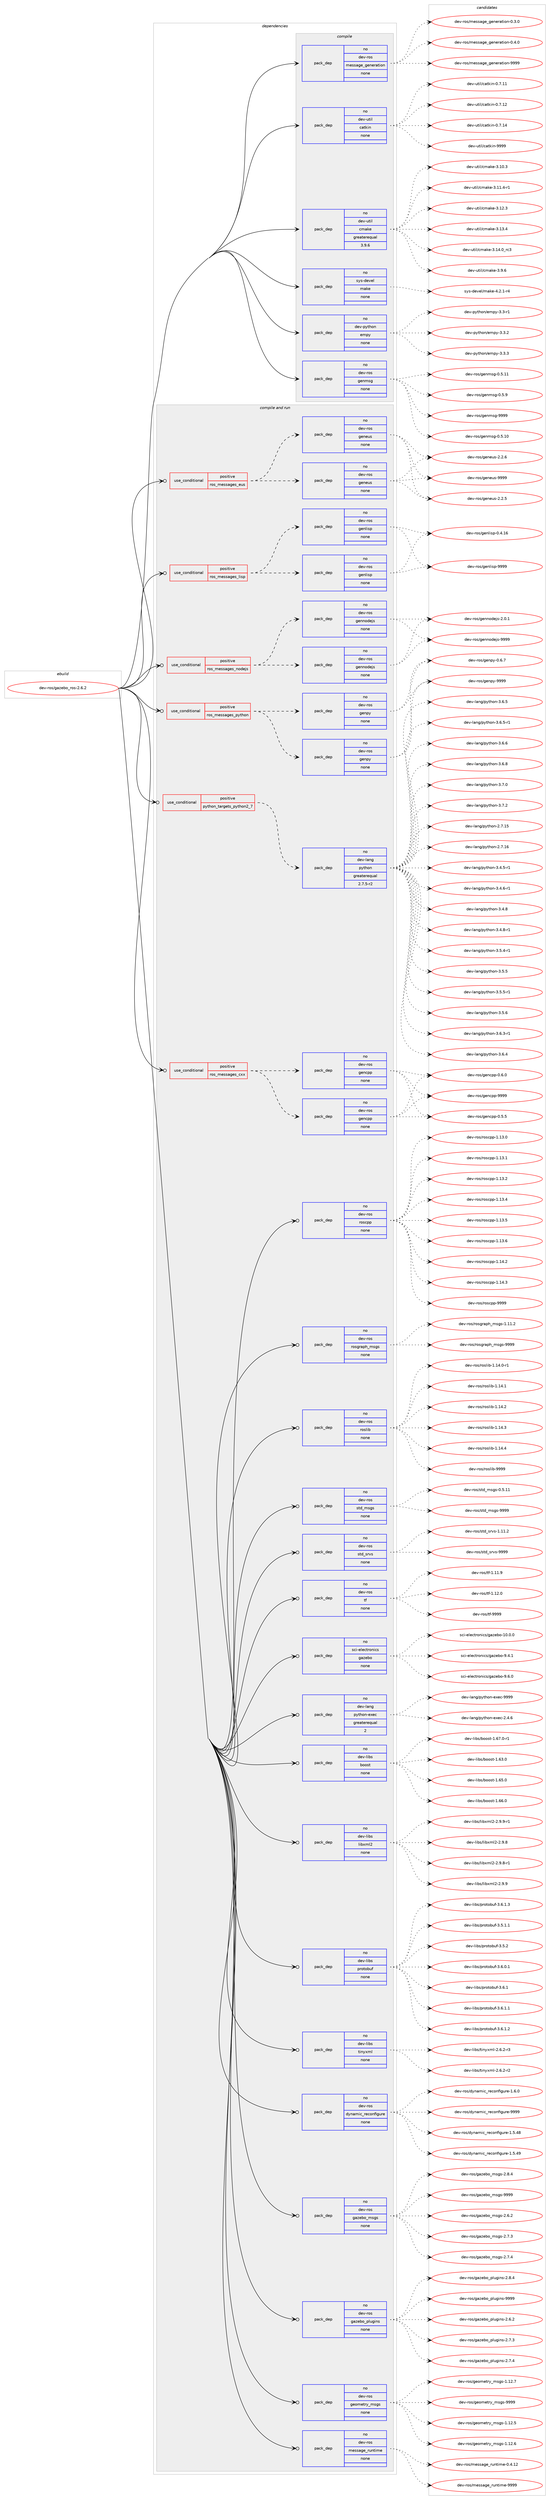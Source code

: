 digraph prolog {

# *************
# Graph options
# *************

newrank=true;
concentrate=true;
compound=true;
graph [rankdir=LR,fontname=Helvetica,fontsize=10,ranksep=1.5];#, ranksep=2.5, nodesep=0.2];
edge  [arrowhead=vee];
node  [fontname=Helvetica,fontsize=10];

# **********
# The ebuild
# **********

subgraph cluster_leftcol {
color=gray;
rank=same;
label=<<i>ebuild</i>>;
id [label="dev-ros/gazebo_ros-2.6.2", color=red, width=4, href="../dev-ros/gazebo_ros-2.6.2.svg"];
}

# ****************
# The dependencies
# ****************

subgraph cluster_midcol {
color=gray;
label=<<i>dependencies</i>>;
subgraph cluster_compile {
fillcolor="#eeeeee";
style=filled;
label=<<i>compile</i>>;
subgraph pack1043954 {
dependency1455816 [label=<<TABLE BORDER="0" CELLBORDER="1" CELLSPACING="0" CELLPADDING="4" WIDTH="220"><TR><TD ROWSPAN="6" CELLPADDING="30">pack_dep</TD></TR><TR><TD WIDTH="110">no</TD></TR><TR><TD>dev-python</TD></TR><TR><TD>empy</TD></TR><TR><TD>none</TD></TR><TR><TD></TD></TR></TABLE>>, shape=none, color=blue];
}
id:e -> dependency1455816:w [weight=20,style="solid",arrowhead="vee"];
subgraph pack1043955 {
dependency1455817 [label=<<TABLE BORDER="0" CELLBORDER="1" CELLSPACING="0" CELLPADDING="4" WIDTH="220"><TR><TD ROWSPAN="6" CELLPADDING="30">pack_dep</TD></TR><TR><TD WIDTH="110">no</TD></TR><TR><TD>dev-ros</TD></TR><TR><TD>genmsg</TD></TR><TR><TD>none</TD></TR><TR><TD></TD></TR></TABLE>>, shape=none, color=blue];
}
id:e -> dependency1455817:w [weight=20,style="solid",arrowhead="vee"];
subgraph pack1043956 {
dependency1455818 [label=<<TABLE BORDER="0" CELLBORDER="1" CELLSPACING="0" CELLPADDING="4" WIDTH="220"><TR><TD ROWSPAN="6" CELLPADDING="30">pack_dep</TD></TR><TR><TD WIDTH="110">no</TD></TR><TR><TD>dev-ros</TD></TR><TR><TD>message_generation</TD></TR><TR><TD>none</TD></TR><TR><TD></TD></TR></TABLE>>, shape=none, color=blue];
}
id:e -> dependency1455818:w [weight=20,style="solid",arrowhead="vee"];
subgraph pack1043957 {
dependency1455819 [label=<<TABLE BORDER="0" CELLBORDER="1" CELLSPACING="0" CELLPADDING="4" WIDTH="220"><TR><TD ROWSPAN="6" CELLPADDING="30">pack_dep</TD></TR><TR><TD WIDTH="110">no</TD></TR><TR><TD>dev-util</TD></TR><TR><TD>catkin</TD></TR><TR><TD>none</TD></TR><TR><TD></TD></TR></TABLE>>, shape=none, color=blue];
}
id:e -> dependency1455819:w [weight=20,style="solid",arrowhead="vee"];
subgraph pack1043958 {
dependency1455820 [label=<<TABLE BORDER="0" CELLBORDER="1" CELLSPACING="0" CELLPADDING="4" WIDTH="220"><TR><TD ROWSPAN="6" CELLPADDING="30">pack_dep</TD></TR><TR><TD WIDTH="110">no</TD></TR><TR><TD>dev-util</TD></TR><TR><TD>cmake</TD></TR><TR><TD>greaterequal</TD></TR><TR><TD>3.9.6</TD></TR></TABLE>>, shape=none, color=blue];
}
id:e -> dependency1455820:w [weight=20,style="solid",arrowhead="vee"];
subgraph pack1043959 {
dependency1455821 [label=<<TABLE BORDER="0" CELLBORDER="1" CELLSPACING="0" CELLPADDING="4" WIDTH="220"><TR><TD ROWSPAN="6" CELLPADDING="30">pack_dep</TD></TR><TR><TD WIDTH="110">no</TD></TR><TR><TD>sys-devel</TD></TR><TR><TD>make</TD></TR><TR><TD>none</TD></TR><TR><TD></TD></TR></TABLE>>, shape=none, color=blue];
}
id:e -> dependency1455821:w [weight=20,style="solid",arrowhead="vee"];
}
subgraph cluster_compileandrun {
fillcolor="#eeeeee";
style=filled;
label=<<i>compile and run</i>>;
subgraph cond388472 {
dependency1455822 [label=<<TABLE BORDER="0" CELLBORDER="1" CELLSPACING="0" CELLPADDING="4"><TR><TD ROWSPAN="3" CELLPADDING="10">use_conditional</TD></TR><TR><TD>positive</TD></TR><TR><TD>python_targets_python2_7</TD></TR></TABLE>>, shape=none, color=red];
subgraph pack1043960 {
dependency1455823 [label=<<TABLE BORDER="0" CELLBORDER="1" CELLSPACING="0" CELLPADDING="4" WIDTH="220"><TR><TD ROWSPAN="6" CELLPADDING="30">pack_dep</TD></TR><TR><TD WIDTH="110">no</TD></TR><TR><TD>dev-lang</TD></TR><TR><TD>python</TD></TR><TR><TD>greaterequal</TD></TR><TR><TD>2.7.5-r2</TD></TR></TABLE>>, shape=none, color=blue];
}
dependency1455822:e -> dependency1455823:w [weight=20,style="dashed",arrowhead="vee"];
}
id:e -> dependency1455822:w [weight=20,style="solid",arrowhead="odotvee"];
subgraph cond388473 {
dependency1455824 [label=<<TABLE BORDER="0" CELLBORDER="1" CELLSPACING="0" CELLPADDING="4"><TR><TD ROWSPAN="3" CELLPADDING="10">use_conditional</TD></TR><TR><TD>positive</TD></TR><TR><TD>ros_messages_cxx</TD></TR></TABLE>>, shape=none, color=red];
subgraph pack1043961 {
dependency1455825 [label=<<TABLE BORDER="0" CELLBORDER="1" CELLSPACING="0" CELLPADDING="4" WIDTH="220"><TR><TD ROWSPAN="6" CELLPADDING="30">pack_dep</TD></TR><TR><TD WIDTH="110">no</TD></TR><TR><TD>dev-ros</TD></TR><TR><TD>gencpp</TD></TR><TR><TD>none</TD></TR><TR><TD></TD></TR></TABLE>>, shape=none, color=blue];
}
dependency1455824:e -> dependency1455825:w [weight=20,style="dashed",arrowhead="vee"];
subgraph pack1043962 {
dependency1455826 [label=<<TABLE BORDER="0" CELLBORDER="1" CELLSPACING="0" CELLPADDING="4" WIDTH="220"><TR><TD ROWSPAN="6" CELLPADDING="30">pack_dep</TD></TR><TR><TD WIDTH="110">no</TD></TR><TR><TD>dev-ros</TD></TR><TR><TD>gencpp</TD></TR><TR><TD>none</TD></TR><TR><TD></TD></TR></TABLE>>, shape=none, color=blue];
}
dependency1455824:e -> dependency1455826:w [weight=20,style="dashed",arrowhead="vee"];
}
id:e -> dependency1455824:w [weight=20,style="solid",arrowhead="odotvee"];
subgraph cond388474 {
dependency1455827 [label=<<TABLE BORDER="0" CELLBORDER="1" CELLSPACING="0" CELLPADDING="4"><TR><TD ROWSPAN="3" CELLPADDING="10">use_conditional</TD></TR><TR><TD>positive</TD></TR><TR><TD>ros_messages_eus</TD></TR></TABLE>>, shape=none, color=red];
subgraph pack1043963 {
dependency1455828 [label=<<TABLE BORDER="0" CELLBORDER="1" CELLSPACING="0" CELLPADDING="4" WIDTH="220"><TR><TD ROWSPAN="6" CELLPADDING="30">pack_dep</TD></TR><TR><TD WIDTH="110">no</TD></TR><TR><TD>dev-ros</TD></TR><TR><TD>geneus</TD></TR><TR><TD>none</TD></TR><TR><TD></TD></TR></TABLE>>, shape=none, color=blue];
}
dependency1455827:e -> dependency1455828:w [weight=20,style="dashed",arrowhead="vee"];
subgraph pack1043964 {
dependency1455829 [label=<<TABLE BORDER="0" CELLBORDER="1" CELLSPACING="0" CELLPADDING="4" WIDTH="220"><TR><TD ROWSPAN="6" CELLPADDING="30">pack_dep</TD></TR><TR><TD WIDTH="110">no</TD></TR><TR><TD>dev-ros</TD></TR><TR><TD>geneus</TD></TR><TR><TD>none</TD></TR><TR><TD></TD></TR></TABLE>>, shape=none, color=blue];
}
dependency1455827:e -> dependency1455829:w [weight=20,style="dashed",arrowhead="vee"];
}
id:e -> dependency1455827:w [weight=20,style="solid",arrowhead="odotvee"];
subgraph cond388475 {
dependency1455830 [label=<<TABLE BORDER="0" CELLBORDER="1" CELLSPACING="0" CELLPADDING="4"><TR><TD ROWSPAN="3" CELLPADDING="10">use_conditional</TD></TR><TR><TD>positive</TD></TR><TR><TD>ros_messages_lisp</TD></TR></TABLE>>, shape=none, color=red];
subgraph pack1043965 {
dependency1455831 [label=<<TABLE BORDER="0" CELLBORDER="1" CELLSPACING="0" CELLPADDING="4" WIDTH="220"><TR><TD ROWSPAN="6" CELLPADDING="30">pack_dep</TD></TR><TR><TD WIDTH="110">no</TD></TR><TR><TD>dev-ros</TD></TR><TR><TD>genlisp</TD></TR><TR><TD>none</TD></TR><TR><TD></TD></TR></TABLE>>, shape=none, color=blue];
}
dependency1455830:e -> dependency1455831:w [weight=20,style="dashed",arrowhead="vee"];
subgraph pack1043966 {
dependency1455832 [label=<<TABLE BORDER="0" CELLBORDER="1" CELLSPACING="0" CELLPADDING="4" WIDTH="220"><TR><TD ROWSPAN="6" CELLPADDING="30">pack_dep</TD></TR><TR><TD WIDTH="110">no</TD></TR><TR><TD>dev-ros</TD></TR><TR><TD>genlisp</TD></TR><TR><TD>none</TD></TR><TR><TD></TD></TR></TABLE>>, shape=none, color=blue];
}
dependency1455830:e -> dependency1455832:w [weight=20,style="dashed",arrowhead="vee"];
}
id:e -> dependency1455830:w [weight=20,style="solid",arrowhead="odotvee"];
subgraph cond388476 {
dependency1455833 [label=<<TABLE BORDER="0" CELLBORDER="1" CELLSPACING="0" CELLPADDING="4"><TR><TD ROWSPAN="3" CELLPADDING="10">use_conditional</TD></TR><TR><TD>positive</TD></TR><TR><TD>ros_messages_nodejs</TD></TR></TABLE>>, shape=none, color=red];
subgraph pack1043967 {
dependency1455834 [label=<<TABLE BORDER="0" CELLBORDER="1" CELLSPACING="0" CELLPADDING="4" WIDTH="220"><TR><TD ROWSPAN="6" CELLPADDING="30">pack_dep</TD></TR><TR><TD WIDTH="110">no</TD></TR><TR><TD>dev-ros</TD></TR><TR><TD>gennodejs</TD></TR><TR><TD>none</TD></TR><TR><TD></TD></TR></TABLE>>, shape=none, color=blue];
}
dependency1455833:e -> dependency1455834:w [weight=20,style="dashed",arrowhead="vee"];
subgraph pack1043968 {
dependency1455835 [label=<<TABLE BORDER="0" CELLBORDER="1" CELLSPACING="0" CELLPADDING="4" WIDTH="220"><TR><TD ROWSPAN="6" CELLPADDING="30">pack_dep</TD></TR><TR><TD WIDTH="110">no</TD></TR><TR><TD>dev-ros</TD></TR><TR><TD>gennodejs</TD></TR><TR><TD>none</TD></TR><TR><TD></TD></TR></TABLE>>, shape=none, color=blue];
}
dependency1455833:e -> dependency1455835:w [weight=20,style="dashed",arrowhead="vee"];
}
id:e -> dependency1455833:w [weight=20,style="solid",arrowhead="odotvee"];
subgraph cond388477 {
dependency1455836 [label=<<TABLE BORDER="0" CELLBORDER="1" CELLSPACING="0" CELLPADDING="4"><TR><TD ROWSPAN="3" CELLPADDING="10">use_conditional</TD></TR><TR><TD>positive</TD></TR><TR><TD>ros_messages_python</TD></TR></TABLE>>, shape=none, color=red];
subgraph pack1043969 {
dependency1455837 [label=<<TABLE BORDER="0" CELLBORDER="1" CELLSPACING="0" CELLPADDING="4" WIDTH="220"><TR><TD ROWSPAN="6" CELLPADDING="30">pack_dep</TD></TR><TR><TD WIDTH="110">no</TD></TR><TR><TD>dev-ros</TD></TR><TR><TD>genpy</TD></TR><TR><TD>none</TD></TR><TR><TD></TD></TR></TABLE>>, shape=none, color=blue];
}
dependency1455836:e -> dependency1455837:w [weight=20,style="dashed",arrowhead="vee"];
subgraph pack1043970 {
dependency1455838 [label=<<TABLE BORDER="0" CELLBORDER="1" CELLSPACING="0" CELLPADDING="4" WIDTH="220"><TR><TD ROWSPAN="6" CELLPADDING="30">pack_dep</TD></TR><TR><TD WIDTH="110">no</TD></TR><TR><TD>dev-ros</TD></TR><TR><TD>genpy</TD></TR><TR><TD>none</TD></TR><TR><TD></TD></TR></TABLE>>, shape=none, color=blue];
}
dependency1455836:e -> dependency1455838:w [weight=20,style="dashed",arrowhead="vee"];
}
id:e -> dependency1455836:w [weight=20,style="solid",arrowhead="odotvee"];
subgraph pack1043971 {
dependency1455839 [label=<<TABLE BORDER="0" CELLBORDER="1" CELLSPACING="0" CELLPADDING="4" WIDTH="220"><TR><TD ROWSPAN="6" CELLPADDING="30">pack_dep</TD></TR><TR><TD WIDTH="110">no</TD></TR><TR><TD>dev-lang</TD></TR><TR><TD>python-exec</TD></TR><TR><TD>greaterequal</TD></TR><TR><TD>2</TD></TR></TABLE>>, shape=none, color=blue];
}
id:e -> dependency1455839:w [weight=20,style="solid",arrowhead="odotvee"];
subgraph pack1043972 {
dependency1455840 [label=<<TABLE BORDER="0" CELLBORDER="1" CELLSPACING="0" CELLPADDING="4" WIDTH="220"><TR><TD ROWSPAN="6" CELLPADDING="30">pack_dep</TD></TR><TR><TD WIDTH="110">no</TD></TR><TR><TD>dev-libs</TD></TR><TR><TD>boost</TD></TR><TR><TD>none</TD></TR><TR><TD></TD></TR></TABLE>>, shape=none, color=blue];
}
id:e -> dependency1455840:w [weight=20,style="solid",arrowhead="odotvee"];
subgraph pack1043973 {
dependency1455841 [label=<<TABLE BORDER="0" CELLBORDER="1" CELLSPACING="0" CELLPADDING="4" WIDTH="220"><TR><TD ROWSPAN="6" CELLPADDING="30">pack_dep</TD></TR><TR><TD WIDTH="110">no</TD></TR><TR><TD>dev-libs</TD></TR><TR><TD>libxml2</TD></TR><TR><TD>none</TD></TR><TR><TD></TD></TR></TABLE>>, shape=none, color=blue];
}
id:e -> dependency1455841:w [weight=20,style="solid",arrowhead="odotvee"];
subgraph pack1043974 {
dependency1455842 [label=<<TABLE BORDER="0" CELLBORDER="1" CELLSPACING="0" CELLPADDING="4" WIDTH="220"><TR><TD ROWSPAN="6" CELLPADDING="30">pack_dep</TD></TR><TR><TD WIDTH="110">no</TD></TR><TR><TD>dev-libs</TD></TR><TR><TD>protobuf</TD></TR><TR><TD>none</TD></TR><TR><TD></TD></TR></TABLE>>, shape=none, color=blue];
}
id:e -> dependency1455842:w [weight=20,style="solid",arrowhead="odotvee"];
subgraph pack1043975 {
dependency1455843 [label=<<TABLE BORDER="0" CELLBORDER="1" CELLSPACING="0" CELLPADDING="4" WIDTH="220"><TR><TD ROWSPAN="6" CELLPADDING="30">pack_dep</TD></TR><TR><TD WIDTH="110">no</TD></TR><TR><TD>dev-libs</TD></TR><TR><TD>tinyxml</TD></TR><TR><TD>none</TD></TR><TR><TD></TD></TR></TABLE>>, shape=none, color=blue];
}
id:e -> dependency1455843:w [weight=20,style="solid",arrowhead="odotvee"];
subgraph pack1043976 {
dependency1455844 [label=<<TABLE BORDER="0" CELLBORDER="1" CELLSPACING="0" CELLPADDING="4" WIDTH="220"><TR><TD ROWSPAN="6" CELLPADDING="30">pack_dep</TD></TR><TR><TD WIDTH="110">no</TD></TR><TR><TD>dev-ros</TD></TR><TR><TD>dynamic_reconfigure</TD></TR><TR><TD>none</TD></TR><TR><TD></TD></TR></TABLE>>, shape=none, color=blue];
}
id:e -> dependency1455844:w [weight=20,style="solid",arrowhead="odotvee"];
subgraph pack1043977 {
dependency1455845 [label=<<TABLE BORDER="0" CELLBORDER="1" CELLSPACING="0" CELLPADDING="4" WIDTH="220"><TR><TD ROWSPAN="6" CELLPADDING="30">pack_dep</TD></TR><TR><TD WIDTH="110">no</TD></TR><TR><TD>dev-ros</TD></TR><TR><TD>gazebo_msgs</TD></TR><TR><TD>none</TD></TR><TR><TD></TD></TR></TABLE>>, shape=none, color=blue];
}
id:e -> dependency1455845:w [weight=20,style="solid",arrowhead="odotvee"];
subgraph pack1043978 {
dependency1455846 [label=<<TABLE BORDER="0" CELLBORDER="1" CELLSPACING="0" CELLPADDING="4" WIDTH="220"><TR><TD ROWSPAN="6" CELLPADDING="30">pack_dep</TD></TR><TR><TD WIDTH="110">no</TD></TR><TR><TD>dev-ros</TD></TR><TR><TD>gazebo_plugins</TD></TR><TR><TD>none</TD></TR><TR><TD></TD></TR></TABLE>>, shape=none, color=blue];
}
id:e -> dependency1455846:w [weight=20,style="solid",arrowhead="odotvee"];
subgraph pack1043979 {
dependency1455847 [label=<<TABLE BORDER="0" CELLBORDER="1" CELLSPACING="0" CELLPADDING="4" WIDTH="220"><TR><TD ROWSPAN="6" CELLPADDING="30">pack_dep</TD></TR><TR><TD WIDTH="110">no</TD></TR><TR><TD>dev-ros</TD></TR><TR><TD>geometry_msgs</TD></TR><TR><TD>none</TD></TR><TR><TD></TD></TR></TABLE>>, shape=none, color=blue];
}
id:e -> dependency1455847:w [weight=20,style="solid",arrowhead="odotvee"];
subgraph pack1043980 {
dependency1455848 [label=<<TABLE BORDER="0" CELLBORDER="1" CELLSPACING="0" CELLPADDING="4" WIDTH="220"><TR><TD ROWSPAN="6" CELLPADDING="30">pack_dep</TD></TR><TR><TD WIDTH="110">no</TD></TR><TR><TD>dev-ros</TD></TR><TR><TD>message_runtime</TD></TR><TR><TD>none</TD></TR><TR><TD></TD></TR></TABLE>>, shape=none, color=blue];
}
id:e -> dependency1455848:w [weight=20,style="solid",arrowhead="odotvee"];
subgraph pack1043981 {
dependency1455849 [label=<<TABLE BORDER="0" CELLBORDER="1" CELLSPACING="0" CELLPADDING="4" WIDTH="220"><TR><TD ROWSPAN="6" CELLPADDING="30">pack_dep</TD></TR><TR><TD WIDTH="110">no</TD></TR><TR><TD>dev-ros</TD></TR><TR><TD>roscpp</TD></TR><TR><TD>none</TD></TR><TR><TD></TD></TR></TABLE>>, shape=none, color=blue];
}
id:e -> dependency1455849:w [weight=20,style="solid",arrowhead="odotvee"];
subgraph pack1043982 {
dependency1455850 [label=<<TABLE BORDER="0" CELLBORDER="1" CELLSPACING="0" CELLPADDING="4" WIDTH="220"><TR><TD ROWSPAN="6" CELLPADDING="30">pack_dep</TD></TR><TR><TD WIDTH="110">no</TD></TR><TR><TD>dev-ros</TD></TR><TR><TD>rosgraph_msgs</TD></TR><TR><TD>none</TD></TR><TR><TD></TD></TR></TABLE>>, shape=none, color=blue];
}
id:e -> dependency1455850:w [weight=20,style="solid",arrowhead="odotvee"];
subgraph pack1043983 {
dependency1455851 [label=<<TABLE BORDER="0" CELLBORDER="1" CELLSPACING="0" CELLPADDING="4" WIDTH="220"><TR><TD ROWSPAN="6" CELLPADDING="30">pack_dep</TD></TR><TR><TD WIDTH="110">no</TD></TR><TR><TD>dev-ros</TD></TR><TR><TD>roslib</TD></TR><TR><TD>none</TD></TR><TR><TD></TD></TR></TABLE>>, shape=none, color=blue];
}
id:e -> dependency1455851:w [weight=20,style="solid",arrowhead="odotvee"];
subgraph pack1043984 {
dependency1455852 [label=<<TABLE BORDER="0" CELLBORDER="1" CELLSPACING="0" CELLPADDING="4" WIDTH="220"><TR><TD ROWSPAN="6" CELLPADDING="30">pack_dep</TD></TR><TR><TD WIDTH="110">no</TD></TR><TR><TD>dev-ros</TD></TR><TR><TD>std_msgs</TD></TR><TR><TD>none</TD></TR><TR><TD></TD></TR></TABLE>>, shape=none, color=blue];
}
id:e -> dependency1455852:w [weight=20,style="solid",arrowhead="odotvee"];
subgraph pack1043985 {
dependency1455853 [label=<<TABLE BORDER="0" CELLBORDER="1" CELLSPACING="0" CELLPADDING="4" WIDTH="220"><TR><TD ROWSPAN="6" CELLPADDING="30">pack_dep</TD></TR><TR><TD WIDTH="110">no</TD></TR><TR><TD>dev-ros</TD></TR><TR><TD>std_srvs</TD></TR><TR><TD>none</TD></TR><TR><TD></TD></TR></TABLE>>, shape=none, color=blue];
}
id:e -> dependency1455853:w [weight=20,style="solid",arrowhead="odotvee"];
subgraph pack1043986 {
dependency1455854 [label=<<TABLE BORDER="0" CELLBORDER="1" CELLSPACING="0" CELLPADDING="4" WIDTH="220"><TR><TD ROWSPAN="6" CELLPADDING="30">pack_dep</TD></TR><TR><TD WIDTH="110">no</TD></TR><TR><TD>dev-ros</TD></TR><TR><TD>tf</TD></TR><TR><TD>none</TD></TR><TR><TD></TD></TR></TABLE>>, shape=none, color=blue];
}
id:e -> dependency1455854:w [weight=20,style="solid",arrowhead="odotvee"];
subgraph pack1043987 {
dependency1455855 [label=<<TABLE BORDER="0" CELLBORDER="1" CELLSPACING="0" CELLPADDING="4" WIDTH="220"><TR><TD ROWSPAN="6" CELLPADDING="30">pack_dep</TD></TR><TR><TD WIDTH="110">no</TD></TR><TR><TD>sci-electronics</TD></TR><TR><TD>gazebo</TD></TR><TR><TD>none</TD></TR><TR><TD></TD></TR></TABLE>>, shape=none, color=blue];
}
id:e -> dependency1455855:w [weight=20,style="solid",arrowhead="odotvee"];
}
subgraph cluster_run {
fillcolor="#eeeeee";
style=filled;
label=<<i>run</i>>;
}
}

# **************
# The candidates
# **************

subgraph cluster_choices {
rank=same;
color=gray;
label=<<i>candidates</i>>;

subgraph choice1043954 {
color=black;
nodesep=1;
choice1001011184511212111610411111047101109112121455146514511449 [label="dev-python/empy-3.3-r1", color=red, width=4,href="../dev-python/empy-3.3-r1.svg"];
choice1001011184511212111610411111047101109112121455146514650 [label="dev-python/empy-3.3.2", color=red, width=4,href="../dev-python/empy-3.3.2.svg"];
choice1001011184511212111610411111047101109112121455146514651 [label="dev-python/empy-3.3.3", color=red, width=4,href="../dev-python/empy-3.3.3.svg"];
dependency1455816:e -> choice1001011184511212111610411111047101109112121455146514511449:w [style=dotted,weight="100"];
dependency1455816:e -> choice1001011184511212111610411111047101109112121455146514650:w [style=dotted,weight="100"];
dependency1455816:e -> choice1001011184511212111610411111047101109112121455146514651:w [style=dotted,weight="100"];
}
subgraph choice1043955 {
color=black;
nodesep=1;
choice100101118451141111154710310111010911510345484653464948 [label="dev-ros/genmsg-0.5.10", color=red, width=4,href="../dev-ros/genmsg-0.5.10.svg"];
choice100101118451141111154710310111010911510345484653464949 [label="dev-ros/genmsg-0.5.11", color=red, width=4,href="../dev-ros/genmsg-0.5.11.svg"];
choice1001011184511411111547103101110109115103454846534657 [label="dev-ros/genmsg-0.5.9", color=red, width=4,href="../dev-ros/genmsg-0.5.9.svg"];
choice10010111845114111115471031011101091151034557575757 [label="dev-ros/genmsg-9999", color=red, width=4,href="../dev-ros/genmsg-9999.svg"];
dependency1455817:e -> choice100101118451141111154710310111010911510345484653464948:w [style=dotted,weight="100"];
dependency1455817:e -> choice100101118451141111154710310111010911510345484653464949:w [style=dotted,weight="100"];
dependency1455817:e -> choice1001011184511411111547103101110109115103454846534657:w [style=dotted,weight="100"];
dependency1455817:e -> choice10010111845114111115471031011101091151034557575757:w [style=dotted,weight="100"];
}
subgraph choice1043956 {
color=black;
nodesep=1;
choice1001011184511411111547109101115115971031019510310111010111497116105111110454846514648 [label="dev-ros/message_generation-0.3.0", color=red, width=4,href="../dev-ros/message_generation-0.3.0.svg"];
choice1001011184511411111547109101115115971031019510310111010111497116105111110454846524648 [label="dev-ros/message_generation-0.4.0", color=red, width=4,href="../dev-ros/message_generation-0.4.0.svg"];
choice10010111845114111115471091011151159710310195103101110101114971161051111104557575757 [label="dev-ros/message_generation-9999", color=red, width=4,href="../dev-ros/message_generation-9999.svg"];
dependency1455818:e -> choice1001011184511411111547109101115115971031019510310111010111497116105111110454846514648:w [style=dotted,weight="100"];
dependency1455818:e -> choice1001011184511411111547109101115115971031019510310111010111497116105111110454846524648:w [style=dotted,weight="100"];
dependency1455818:e -> choice10010111845114111115471091011151159710310195103101110101114971161051111104557575757:w [style=dotted,weight="100"];
}
subgraph choice1043957 {
color=black;
nodesep=1;
choice1001011184511711610510847999711610710511045484655464949 [label="dev-util/catkin-0.7.11", color=red, width=4,href="../dev-util/catkin-0.7.11.svg"];
choice1001011184511711610510847999711610710511045484655464950 [label="dev-util/catkin-0.7.12", color=red, width=4,href="../dev-util/catkin-0.7.12.svg"];
choice1001011184511711610510847999711610710511045484655464952 [label="dev-util/catkin-0.7.14", color=red, width=4,href="../dev-util/catkin-0.7.14.svg"];
choice100101118451171161051084799971161071051104557575757 [label="dev-util/catkin-9999", color=red, width=4,href="../dev-util/catkin-9999.svg"];
dependency1455819:e -> choice1001011184511711610510847999711610710511045484655464949:w [style=dotted,weight="100"];
dependency1455819:e -> choice1001011184511711610510847999711610710511045484655464950:w [style=dotted,weight="100"];
dependency1455819:e -> choice1001011184511711610510847999711610710511045484655464952:w [style=dotted,weight="100"];
dependency1455819:e -> choice100101118451171161051084799971161071051104557575757:w [style=dotted,weight="100"];
}
subgraph choice1043958 {
color=black;
nodesep=1;
choice1001011184511711610510847991099710710145514649484651 [label="dev-util/cmake-3.10.3", color=red, width=4,href="../dev-util/cmake-3.10.3.svg"];
choice10010111845117116105108479910997107101455146494946524511449 [label="dev-util/cmake-3.11.4-r1", color=red, width=4,href="../dev-util/cmake-3.11.4-r1.svg"];
choice1001011184511711610510847991099710710145514649504651 [label="dev-util/cmake-3.12.3", color=red, width=4,href="../dev-util/cmake-3.12.3.svg"];
choice1001011184511711610510847991099710710145514649514652 [label="dev-util/cmake-3.13.4", color=red, width=4,href="../dev-util/cmake-3.13.4.svg"];
choice1001011184511711610510847991099710710145514649524648951149951 [label="dev-util/cmake-3.14.0_rc3", color=red, width=4,href="../dev-util/cmake-3.14.0_rc3.svg"];
choice10010111845117116105108479910997107101455146574654 [label="dev-util/cmake-3.9.6", color=red, width=4,href="../dev-util/cmake-3.9.6.svg"];
dependency1455820:e -> choice1001011184511711610510847991099710710145514649484651:w [style=dotted,weight="100"];
dependency1455820:e -> choice10010111845117116105108479910997107101455146494946524511449:w [style=dotted,weight="100"];
dependency1455820:e -> choice1001011184511711610510847991099710710145514649504651:w [style=dotted,weight="100"];
dependency1455820:e -> choice1001011184511711610510847991099710710145514649514652:w [style=dotted,weight="100"];
dependency1455820:e -> choice1001011184511711610510847991099710710145514649524648951149951:w [style=dotted,weight="100"];
dependency1455820:e -> choice10010111845117116105108479910997107101455146574654:w [style=dotted,weight="100"];
}
subgraph choice1043959 {
color=black;
nodesep=1;
choice1151211154510010111810110847109971071014552465046494511452 [label="sys-devel/make-4.2.1-r4", color=red, width=4,href="../sys-devel/make-4.2.1-r4.svg"];
dependency1455821:e -> choice1151211154510010111810110847109971071014552465046494511452:w [style=dotted,weight="100"];
}
subgraph choice1043960 {
color=black;
nodesep=1;
choice10010111845108971101034711212111610411111045504655464953 [label="dev-lang/python-2.7.15", color=red, width=4,href="../dev-lang/python-2.7.15.svg"];
choice10010111845108971101034711212111610411111045504655464954 [label="dev-lang/python-2.7.16", color=red, width=4,href="../dev-lang/python-2.7.16.svg"];
choice1001011184510897110103471121211161041111104551465246534511449 [label="dev-lang/python-3.4.5-r1", color=red, width=4,href="../dev-lang/python-3.4.5-r1.svg"];
choice1001011184510897110103471121211161041111104551465246544511449 [label="dev-lang/python-3.4.6-r1", color=red, width=4,href="../dev-lang/python-3.4.6-r1.svg"];
choice100101118451089711010347112121116104111110455146524656 [label="dev-lang/python-3.4.8", color=red, width=4,href="../dev-lang/python-3.4.8.svg"];
choice1001011184510897110103471121211161041111104551465246564511449 [label="dev-lang/python-3.4.8-r1", color=red, width=4,href="../dev-lang/python-3.4.8-r1.svg"];
choice1001011184510897110103471121211161041111104551465346524511449 [label="dev-lang/python-3.5.4-r1", color=red, width=4,href="../dev-lang/python-3.5.4-r1.svg"];
choice100101118451089711010347112121116104111110455146534653 [label="dev-lang/python-3.5.5", color=red, width=4,href="../dev-lang/python-3.5.5.svg"];
choice1001011184510897110103471121211161041111104551465346534511449 [label="dev-lang/python-3.5.5-r1", color=red, width=4,href="../dev-lang/python-3.5.5-r1.svg"];
choice100101118451089711010347112121116104111110455146534654 [label="dev-lang/python-3.5.6", color=red, width=4,href="../dev-lang/python-3.5.6.svg"];
choice1001011184510897110103471121211161041111104551465446514511449 [label="dev-lang/python-3.6.3-r1", color=red, width=4,href="../dev-lang/python-3.6.3-r1.svg"];
choice100101118451089711010347112121116104111110455146544652 [label="dev-lang/python-3.6.4", color=red, width=4,href="../dev-lang/python-3.6.4.svg"];
choice100101118451089711010347112121116104111110455146544653 [label="dev-lang/python-3.6.5", color=red, width=4,href="../dev-lang/python-3.6.5.svg"];
choice1001011184510897110103471121211161041111104551465446534511449 [label="dev-lang/python-3.6.5-r1", color=red, width=4,href="../dev-lang/python-3.6.5-r1.svg"];
choice100101118451089711010347112121116104111110455146544654 [label="dev-lang/python-3.6.6", color=red, width=4,href="../dev-lang/python-3.6.6.svg"];
choice100101118451089711010347112121116104111110455146544656 [label="dev-lang/python-3.6.8", color=red, width=4,href="../dev-lang/python-3.6.8.svg"];
choice100101118451089711010347112121116104111110455146554648 [label="dev-lang/python-3.7.0", color=red, width=4,href="../dev-lang/python-3.7.0.svg"];
choice100101118451089711010347112121116104111110455146554650 [label="dev-lang/python-3.7.2", color=red, width=4,href="../dev-lang/python-3.7.2.svg"];
dependency1455823:e -> choice10010111845108971101034711212111610411111045504655464953:w [style=dotted,weight="100"];
dependency1455823:e -> choice10010111845108971101034711212111610411111045504655464954:w [style=dotted,weight="100"];
dependency1455823:e -> choice1001011184510897110103471121211161041111104551465246534511449:w [style=dotted,weight="100"];
dependency1455823:e -> choice1001011184510897110103471121211161041111104551465246544511449:w [style=dotted,weight="100"];
dependency1455823:e -> choice100101118451089711010347112121116104111110455146524656:w [style=dotted,weight="100"];
dependency1455823:e -> choice1001011184510897110103471121211161041111104551465246564511449:w [style=dotted,weight="100"];
dependency1455823:e -> choice1001011184510897110103471121211161041111104551465346524511449:w [style=dotted,weight="100"];
dependency1455823:e -> choice100101118451089711010347112121116104111110455146534653:w [style=dotted,weight="100"];
dependency1455823:e -> choice1001011184510897110103471121211161041111104551465346534511449:w [style=dotted,weight="100"];
dependency1455823:e -> choice100101118451089711010347112121116104111110455146534654:w [style=dotted,weight="100"];
dependency1455823:e -> choice1001011184510897110103471121211161041111104551465446514511449:w [style=dotted,weight="100"];
dependency1455823:e -> choice100101118451089711010347112121116104111110455146544652:w [style=dotted,weight="100"];
dependency1455823:e -> choice100101118451089711010347112121116104111110455146544653:w [style=dotted,weight="100"];
dependency1455823:e -> choice1001011184510897110103471121211161041111104551465446534511449:w [style=dotted,weight="100"];
dependency1455823:e -> choice100101118451089711010347112121116104111110455146544654:w [style=dotted,weight="100"];
dependency1455823:e -> choice100101118451089711010347112121116104111110455146544656:w [style=dotted,weight="100"];
dependency1455823:e -> choice100101118451089711010347112121116104111110455146554648:w [style=dotted,weight="100"];
dependency1455823:e -> choice100101118451089711010347112121116104111110455146554650:w [style=dotted,weight="100"];
}
subgraph choice1043961 {
color=black;
nodesep=1;
choice100101118451141111154710310111099112112454846534653 [label="dev-ros/gencpp-0.5.5", color=red, width=4,href="../dev-ros/gencpp-0.5.5.svg"];
choice100101118451141111154710310111099112112454846544648 [label="dev-ros/gencpp-0.6.0", color=red, width=4,href="../dev-ros/gencpp-0.6.0.svg"];
choice1001011184511411111547103101110991121124557575757 [label="dev-ros/gencpp-9999", color=red, width=4,href="../dev-ros/gencpp-9999.svg"];
dependency1455825:e -> choice100101118451141111154710310111099112112454846534653:w [style=dotted,weight="100"];
dependency1455825:e -> choice100101118451141111154710310111099112112454846544648:w [style=dotted,weight="100"];
dependency1455825:e -> choice1001011184511411111547103101110991121124557575757:w [style=dotted,weight="100"];
}
subgraph choice1043962 {
color=black;
nodesep=1;
choice100101118451141111154710310111099112112454846534653 [label="dev-ros/gencpp-0.5.5", color=red, width=4,href="../dev-ros/gencpp-0.5.5.svg"];
choice100101118451141111154710310111099112112454846544648 [label="dev-ros/gencpp-0.6.0", color=red, width=4,href="../dev-ros/gencpp-0.6.0.svg"];
choice1001011184511411111547103101110991121124557575757 [label="dev-ros/gencpp-9999", color=red, width=4,href="../dev-ros/gencpp-9999.svg"];
dependency1455826:e -> choice100101118451141111154710310111099112112454846534653:w [style=dotted,weight="100"];
dependency1455826:e -> choice100101118451141111154710310111099112112454846544648:w [style=dotted,weight="100"];
dependency1455826:e -> choice1001011184511411111547103101110991121124557575757:w [style=dotted,weight="100"];
}
subgraph choice1043963 {
color=black;
nodesep=1;
choice1001011184511411111547103101110101117115455046504653 [label="dev-ros/geneus-2.2.5", color=red, width=4,href="../dev-ros/geneus-2.2.5.svg"];
choice1001011184511411111547103101110101117115455046504654 [label="dev-ros/geneus-2.2.6", color=red, width=4,href="../dev-ros/geneus-2.2.6.svg"];
choice10010111845114111115471031011101011171154557575757 [label="dev-ros/geneus-9999", color=red, width=4,href="../dev-ros/geneus-9999.svg"];
dependency1455828:e -> choice1001011184511411111547103101110101117115455046504653:w [style=dotted,weight="100"];
dependency1455828:e -> choice1001011184511411111547103101110101117115455046504654:w [style=dotted,weight="100"];
dependency1455828:e -> choice10010111845114111115471031011101011171154557575757:w [style=dotted,weight="100"];
}
subgraph choice1043964 {
color=black;
nodesep=1;
choice1001011184511411111547103101110101117115455046504653 [label="dev-ros/geneus-2.2.5", color=red, width=4,href="../dev-ros/geneus-2.2.5.svg"];
choice1001011184511411111547103101110101117115455046504654 [label="dev-ros/geneus-2.2.6", color=red, width=4,href="../dev-ros/geneus-2.2.6.svg"];
choice10010111845114111115471031011101011171154557575757 [label="dev-ros/geneus-9999", color=red, width=4,href="../dev-ros/geneus-9999.svg"];
dependency1455829:e -> choice1001011184511411111547103101110101117115455046504653:w [style=dotted,weight="100"];
dependency1455829:e -> choice1001011184511411111547103101110101117115455046504654:w [style=dotted,weight="100"];
dependency1455829:e -> choice10010111845114111115471031011101011171154557575757:w [style=dotted,weight="100"];
}
subgraph choice1043965 {
color=black;
nodesep=1;
choice100101118451141111154710310111010810511511245484652464954 [label="dev-ros/genlisp-0.4.16", color=red, width=4,href="../dev-ros/genlisp-0.4.16.svg"];
choice10010111845114111115471031011101081051151124557575757 [label="dev-ros/genlisp-9999", color=red, width=4,href="../dev-ros/genlisp-9999.svg"];
dependency1455831:e -> choice100101118451141111154710310111010810511511245484652464954:w [style=dotted,weight="100"];
dependency1455831:e -> choice10010111845114111115471031011101081051151124557575757:w [style=dotted,weight="100"];
}
subgraph choice1043966 {
color=black;
nodesep=1;
choice100101118451141111154710310111010810511511245484652464954 [label="dev-ros/genlisp-0.4.16", color=red, width=4,href="../dev-ros/genlisp-0.4.16.svg"];
choice10010111845114111115471031011101081051151124557575757 [label="dev-ros/genlisp-9999", color=red, width=4,href="../dev-ros/genlisp-9999.svg"];
dependency1455832:e -> choice100101118451141111154710310111010810511511245484652464954:w [style=dotted,weight="100"];
dependency1455832:e -> choice10010111845114111115471031011101081051151124557575757:w [style=dotted,weight="100"];
}
subgraph choice1043967 {
color=black;
nodesep=1;
choice1001011184511411111547103101110110111100101106115455046484649 [label="dev-ros/gennodejs-2.0.1", color=red, width=4,href="../dev-ros/gennodejs-2.0.1.svg"];
choice10010111845114111115471031011101101111001011061154557575757 [label="dev-ros/gennodejs-9999", color=red, width=4,href="../dev-ros/gennodejs-9999.svg"];
dependency1455834:e -> choice1001011184511411111547103101110110111100101106115455046484649:w [style=dotted,weight="100"];
dependency1455834:e -> choice10010111845114111115471031011101101111001011061154557575757:w [style=dotted,weight="100"];
}
subgraph choice1043968 {
color=black;
nodesep=1;
choice1001011184511411111547103101110110111100101106115455046484649 [label="dev-ros/gennodejs-2.0.1", color=red, width=4,href="../dev-ros/gennodejs-2.0.1.svg"];
choice10010111845114111115471031011101101111001011061154557575757 [label="dev-ros/gennodejs-9999", color=red, width=4,href="../dev-ros/gennodejs-9999.svg"];
dependency1455835:e -> choice1001011184511411111547103101110110111100101106115455046484649:w [style=dotted,weight="100"];
dependency1455835:e -> choice10010111845114111115471031011101101111001011061154557575757:w [style=dotted,weight="100"];
}
subgraph choice1043969 {
color=black;
nodesep=1;
choice1001011184511411111547103101110112121454846544655 [label="dev-ros/genpy-0.6.7", color=red, width=4,href="../dev-ros/genpy-0.6.7.svg"];
choice10010111845114111115471031011101121214557575757 [label="dev-ros/genpy-9999", color=red, width=4,href="../dev-ros/genpy-9999.svg"];
dependency1455837:e -> choice1001011184511411111547103101110112121454846544655:w [style=dotted,weight="100"];
dependency1455837:e -> choice10010111845114111115471031011101121214557575757:w [style=dotted,weight="100"];
}
subgraph choice1043970 {
color=black;
nodesep=1;
choice1001011184511411111547103101110112121454846544655 [label="dev-ros/genpy-0.6.7", color=red, width=4,href="../dev-ros/genpy-0.6.7.svg"];
choice10010111845114111115471031011101121214557575757 [label="dev-ros/genpy-9999", color=red, width=4,href="../dev-ros/genpy-9999.svg"];
dependency1455838:e -> choice1001011184511411111547103101110112121454846544655:w [style=dotted,weight="100"];
dependency1455838:e -> choice10010111845114111115471031011101121214557575757:w [style=dotted,weight="100"];
}
subgraph choice1043971 {
color=black;
nodesep=1;
choice1001011184510897110103471121211161041111104510112010199455046524654 [label="dev-lang/python-exec-2.4.6", color=red, width=4,href="../dev-lang/python-exec-2.4.6.svg"];
choice10010111845108971101034711212111610411111045101120101994557575757 [label="dev-lang/python-exec-9999", color=red, width=4,href="../dev-lang/python-exec-9999.svg"];
dependency1455839:e -> choice1001011184510897110103471121211161041111104510112010199455046524654:w [style=dotted,weight="100"];
dependency1455839:e -> choice10010111845108971101034711212111610411111045101120101994557575757:w [style=dotted,weight="100"];
}
subgraph choice1043972 {
color=black;
nodesep=1;
choice1001011184510810598115479811111111511645494654514648 [label="dev-libs/boost-1.63.0", color=red, width=4,href="../dev-libs/boost-1.63.0.svg"];
choice1001011184510810598115479811111111511645494654534648 [label="dev-libs/boost-1.65.0", color=red, width=4,href="../dev-libs/boost-1.65.0.svg"];
choice1001011184510810598115479811111111511645494654544648 [label="dev-libs/boost-1.66.0", color=red, width=4,href="../dev-libs/boost-1.66.0.svg"];
choice10010111845108105981154798111111115116454946545546484511449 [label="dev-libs/boost-1.67.0-r1", color=red, width=4,href="../dev-libs/boost-1.67.0-r1.svg"];
dependency1455840:e -> choice1001011184510810598115479811111111511645494654514648:w [style=dotted,weight="100"];
dependency1455840:e -> choice1001011184510810598115479811111111511645494654534648:w [style=dotted,weight="100"];
dependency1455840:e -> choice1001011184510810598115479811111111511645494654544648:w [style=dotted,weight="100"];
dependency1455840:e -> choice10010111845108105981154798111111115116454946545546484511449:w [style=dotted,weight="100"];
}
subgraph choice1043973 {
color=black;
nodesep=1;
choice1001011184510810598115471081059812010910850455046574656 [label="dev-libs/libxml2-2.9.8", color=red, width=4,href="../dev-libs/libxml2-2.9.8.svg"];
choice10010111845108105981154710810598120109108504550465746564511449 [label="dev-libs/libxml2-2.9.8-r1", color=red, width=4,href="../dev-libs/libxml2-2.9.8-r1.svg"];
choice1001011184510810598115471081059812010910850455046574657 [label="dev-libs/libxml2-2.9.9", color=red, width=4,href="../dev-libs/libxml2-2.9.9.svg"];
choice10010111845108105981154710810598120109108504550465746574511449 [label="dev-libs/libxml2-2.9.9-r1", color=red, width=4,href="../dev-libs/libxml2-2.9.9-r1.svg"];
dependency1455841:e -> choice1001011184510810598115471081059812010910850455046574656:w [style=dotted,weight="100"];
dependency1455841:e -> choice10010111845108105981154710810598120109108504550465746564511449:w [style=dotted,weight="100"];
dependency1455841:e -> choice1001011184510810598115471081059812010910850455046574657:w [style=dotted,weight="100"];
dependency1455841:e -> choice10010111845108105981154710810598120109108504550465746574511449:w [style=dotted,weight="100"];
}
subgraph choice1043974 {
color=black;
nodesep=1;
choice100101118451081059811547112114111116111981171024551465346494649 [label="dev-libs/protobuf-3.5.1.1", color=red, width=4,href="../dev-libs/protobuf-3.5.1.1.svg"];
choice10010111845108105981154711211411111611198117102455146534650 [label="dev-libs/protobuf-3.5.2", color=red, width=4,href="../dev-libs/protobuf-3.5.2.svg"];
choice100101118451081059811547112114111116111981171024551465446484649 [label="dev-libs/protobuf-3.6.0.1", color=red, width=4,href="../dev-libs/protobuf-3.6.0.1.svg"];
choice10010111845108105981154711211411111611198117102455146544649 [label="dev-libs/protobuf-3.6.1", color=red, width=4,href="../dev-libs/protobuf-3.6.1.svg"];
choice100101118451081059811547112114111116111981171024551465446494649 [label="dev-libs/protobuf-3.6.1.1", color=red, width=4,href="../dev-libs/protobuf-3.6.1.1.svg"];
choice100101118451081059811547112114111116111981171024551465446494650 [label="dev-libs/protobuf-3.6.1.2", color=red, width=4,href="../dev-libs/protobuf-3.6.1.2.svg"];
choice100101118451081059811547112114111116111981171024551465446494651 [label="dev-libs/protobuf-3.6.1.3", color=red, width=4,href="../dev-libs/protobuf-3.6.1.3.svg"];
dependency1455842:e -> choice100101118451081059811547112114111116111981171024551465346494649:w [style=dotted,weight="100"];
dependency1455842:e -> choice10010111845108105981154711211411111611198117102455146534650:w [style=dotted,weight="100"];
dependency1455842:e -> choice100101118451081059811547112114111116111981171024551465446484649:w [style=dotted,weight="100"];
dependency1455842:e -> choice10010111845108105981154711211411111611198117102455146544649:w [style=dotted,weight="100"];
dependency1455842:e -> choice100101118451081059811547112114111116111981171024551465446494649:w [style=dotted,weight="100"];
dependency1455842:e -> choice100101118451081059811547112114111116111981171024551465446494650:w [style=dotted,weight="100"];
dependency1455842:e -> choice100101118451081059811547112114111116111981171024551465446494651:w [style=dotted,weight="100"];
}
subgraph choice1043975 {
color=black;
nodesep=1;
choice1001011184510810598115471161051101211201091084550465446504511450 [label="dev-libs/tinyxml-2.6.2-r2", color=red, width=4,href="../dev-libs/tinyxml-2.6.2-r2.svg"];
choice1001011184510810598115471161051101211201091084550465446504511451 [label="dev-libs/tinyxml-2.6.2-r3", color=red, width=4,href="../dev-libs/tinyxml-2.6.2-r3.svg"];
dependency1455843:e -> choice1001011184510810598115471161051101211201091084550465446504511450:w [style=dotted,weight="100"];
dependency1455843:e -> choice1001011184510810598115471161051101211201091084550465446504511451:w [style=dotted,weight="100"];
}
subgraph choice1043976 {
color=black;
nodesep=1;
choice10010111845114111115471001211109710910599951141019911111010210510311711410145494653465256 [label="dev-ros/dynamic_reconfigure-1.5.48", color=red, width=4,href="../dev-ros/dynamic_reconfigure-1.5.48.svg"];
choice10010111845114111115471001211109710910599951141019911111010210510311711410145494653465257 [label="dev-ros/dynamic_reconfigure-1.5.49", color=red, width=4,href="../dev-ros/dynamic_reconfigure-1.5.49.svg"];
choice100101118451141111154710012111097109105999511410199111110102105103117114101454946544648 [label="dev-ros/dynamic_reconfigure-1.6.0", color=red, width=4,href="../dev-ros/dynamic_reconfigure-1.6.0.svg"];
choice1001011184511411111547100121110971091059995114101991111101021051031171141014557575757 [label="dev-ros/dynamic_reconfigure-9999", color=red, width=4,href="../dev-ros/dynamic_reconfigure-9999.svg"];
dependency1455844:e -> choice10010111845114111115471001211109710910599951141019911111010210510311711410145494653465256:w [style=dotted,weight="100"];
dependency1455844:e -> choice10010111845114111115471001211109710910599951141019911111010210510311711410145494653465257:w [style=dotted,weight="100"];
dependency1455844:e -> choice100101118451141111154710012111097109105999511410199111110102105103117114101454946544648:w [style=dotted,weight="100"];
dependency1455844:e -> choice1001011184511411111547100121110971091059995114101991111101021051031171141014557575757:w [style=dotted,weight="100"];
}
subgraph choice1043977 {
color=black;
nodesep=1;
choice1001011184511411111547103971221019811195109115103115455046544650 [label="dev-ros/gazebo_msgs-2.6.2", color=red, width=4,href="../dev-ros/gazebo_msgs-2.6.2.svg"];
choice1001011184511411111547103971221019811195109115103115455046554651 [label="dev-ros/gazebo_msgs-2.7.3", color=red, width=4,href="../dev-ros/gazebo_msgs-2.7.3.svg"];
choice1001011184511411111547103971221019811195109115103115455046554652 [label="dev-ros/gazebo_msgs-2.7.4", color=red, width=4,href="../dev-ros/gazebo_msgs-2.7.4.svg"];
choice1001011184511411111547103971221019811195109115103115455046564652 [label="dev-ros/gazebo_msgs-2.8.4", color=red, width=4,href="../dev-ros/gazebo_msgs-2.8.4.svg"];
choice10010111845114111115471039712210198111951091151031154557575757 [label="dev-ros/gazebo_msgs-9999", color=red, width=4,href="../dev-ros/gazebo_msgs-9999.svg"];
dependency1455845:e -> choice1001011184511411111547103971221019811195109115103115455046544650:w [style=dotted,weight="100"];
dependency1455845:e -> choice1001011184511411111547103971221019811195109115103115455046554651:w [style=dotted,weight="100"];
dependency1455845:e -> choice1001011184511411111547103971221019811195109115103115455046554652:w [style=dotted,weight="100"];
dependency1455845:e -> choice1001011184511411111547103971221019811195109115103115455046564652:w [style=dotted,weight="100"];
dependency1455845:e -> choice10010111845114111115471039712210198111951091151031154557575757:w [style=dotted,weight="100"];
}
subgraph choice1043978 {
color=black;
nodesep=1;
choice1001011184511411111547103971221019811195112108117103105110115455046544650 [label="dev-ros/gazebo_plugins-2.6.2", color=red, width=4,href="../dev-ros/gazebo_plugins-2.6.2.svg"];
choice1001011184511411111547103971221019811195112108117103105110115455046554651 [label="dev-ros/gazebo_plugins-2.7.3", color=red, width=4,href="../dev-ros/gazebo_plugins-2.7.3.svg"];
choice1001011184511411111547103971221019811195112108117103105110115455046554652 [label="dev-ros/gazebo_plugins-2.7.4", color=red, width=4,href="../dev-ros/gazebo_plugins-2.7.4.svg"];
choice1001011184511411111547103971221019811195112108117103105110115455046564652 [label="dev-ros/gazebo_plugins-2.8.4", color=red, width=4,href="../dev-ros/gazebo_plugins-2.8.4.svg"];
choice10010111845114111115471039712210198111951121081171031051101154557575757 [label="dev-ros/gazebo_plugins-9999", color=red, width=4,href="../dev-ros/gazebo_plugins-9999.svg"];
dependency1455846:e -> choice1001011184511411111547103971221019811195112108117103105110115455046544650:w [style=dotted,weight="100"];
dependency1455846:e -> choice1001011184511411111547103971221019811195112108117103105110115455046554651:w [style=dotted,weight="100"];
dependency1455846:e -> choice1001011184511411111547103971221019811195112108117103105110115455046554652:w [style=dotted,weight="100"];
dependency1455846:e -> choice1001011184511411111547103971221019811195112108117103105110115455046564652:w [style=dotted,weight="100"];
dependency1455846:e -> choice10010111845114111115471039712210198111951121081171031051101154557575757:w [style=dotted,weight="100"];
}
subgraph choice1043979 {
color=black;
nodesep=1;
choice10010111845114111115471031011111091011161141219510911510311545494649504653 [label="dev-ros/geometry_msgs-1.12.5", color=red, width=4,href="../dev-ros/geometry_msgs-1.12.5.svg"];
choice10010111845114111115471031011111091011161141219510911510311545494649504654 [label="dev-ros/geometry_msgs-1.12.6", color=red, width=4,href="../dev-ros/geometry_msgs-1.12.6.svg"];
choice10010111845114111115471031011111091011161141219510911510311545494649504655 [label="dev-ros/geometry_msgs-1.12.7", color=red, width=4,href="../dev-ros/geometry_msgs-1.12.7.svg"];
choice1001011184511411111547103101111109101116114121951091151031154557575757 [label="dev-ros/geometry_msgs-9999", color=red, width=4,href="../dev-ros/geometry_msgs-9999.svg"];
dependency1455847:e -> choice10010111845114111115471031011111091011161141219510911510311545494649504653:w [style=dotted,weight="100"];
dependency1455847:e -> choice10010111845114111115471031011111091011161141219510911510311545494649504654:w [style=dotted,weight="100"];
dependency1455847:e -> choice10010111845114111115471031011111091011161141219510911510311545494649504655:w [style=dotted,weight="100"];
dependency1455847:e -> choice1001011184511411111547103101111109101116114121951091151031154557575757:w [style=dotted,weight="100"];
}
subgraph choice1043980 {
color=black;
nodesep=1;
choice1001011184511411111547109101115115971031019511411711011610510910145484652464950 [label="dev-ros/message_runtime-0.4.12", color=red, width=4,href="../dev-ros/message_runtime-0.4.12.svg"];
choice100101118451141111154710910111511597103101951141171101161051091014557575757 [label="dev-ros/message_runtime-9999", color=red, width=4,href="../dev-ros/message_runtime-9999.svg"];
dependency1455848:e -> choice1001011184511411111547109101115115971031019511411711011610510910145484652464950:w [style=dotted,weight="100"];
dependency1455848:e -> choice100101118451141111154710910111511597103101951141171101161051091014557575757:w [style=dotted,weight="100"];
}
subgraph choice1043981 {
color=black;
nodesep=1;
choice10010111845114111115471141111159911211245494649514648 [label="dev-ros/roscpp-1.13.0", color=red, width=4,href="../dev-ros/roscpp-1.13.0.svg"];
choice10010111845114111115471141111159911211245494649514649 [label="dev-ros/roscpp-1.13.1", color=red, width=4,href="../dev-ros/roscpp-1.13.1.svg"];
choice10010111845114111115471141111159911211245494649514650 [label="dev-ros/roscpp-1.13.2", color=red, width=4,href="../dev-ros/roscpp-1.13.2.svg"];
choice10010111845114111115471141111159911211245494649514652 [label="dev-ros/roscpp-1.13.4", color=red, width=4,href="../dev-ros/roscpp-1.13.4.svg"];
choice10010111845114111115471141111159911211245494649514653 [label="dev-ros/roscpp-1.13.5", color=red, width=4,href="../dev-ros/roscpp-1.13.5.svg"];
choice10010111845114111115471141111159911211245494649514654 [label="dev-ros/roscpp-1.13.6", color=red, width=4,href="../dev-ros/roscpp-1.13.6.svg"];
choice10010111845114111115471141111159911211245494649524650 [label="dev-ros/roscpp-1.14.2", color=red, width=4,href="../dev-ros/roscpp-1.14.2.svg"];
choice10010111845114111115471141111159911211245494649524651 [label="dev-ros/roscpp-1.14.3", color=red, width=4,href="../dev-ros/roscpp-1.14.3.svg"];
choice1001011184511411111547114111115991121124557575757 [label="dev-ros/roscpp-9999", color=red, width=4,href="../dev-ros/roscpp-9999.svg"];
dependency1455849:e -> choice10010111845114111115471141111159911211245494649514648:w [style=dotted,weight="100"];
dependency1455849:e -> choice10010111845114111115471141111159911211245494649514649:w [style=dotted,weight="100"];
dependency1455849:e -> choice10010111845114111115471141111159911211245494649514650:w [style=dotted,weight="100"];
dependency1455849:e -> choice10010111845114111115471141111159911211245494649514652:w [style=dotted,weight="100"];
dependency1455849:e -> choice10010111845114111115471141111159911211245494649514653:w [style=dotted,weight="100"];
dependency1455849:e -> choice10010111845114111115471141111159911211245494649514654:w [style=dotted,weight="100"];
dependency1455849:e -> choice10010111845114111115471141111159911211245494649524650:w [style=dotted,weight="100"];
dependency1455849:e -> choice10010111845114111115471141111159911211245494649524651:w [style=dotted,weight="100"];
dependency1455849:e -> choice1001011184511411111547114111115991121124557575757:w [style=dotted,weight="100"];
}
subgraph choice1043982 {
color=black;
nodesep=1;
choice1001011184511411111547114111115103114971121049510911510311545494649494650 [label="dev-ros/rosgraph_msgs-1.11.2", color=red, width=4,href="../dev-ros/rosgraph_msgs-1.11.2.svg"];
choice100101118451141111154711411111510311497112104951091151031154557575757 [label="dev-ros/rosgraph_msgs-9999", color=red, width=4,href="../dev-ros/rosgraph_msgs-9999.svg"];
dependency1455850:e -> choice1001011184511411111547114111115103114971121049510911510311545494649494650:w [style=dotted,weight="100"];
dependency1455850:e -> choice100101118451141111154711411111510311497112104951091151031154557575757:w [style=dotted,weight="100"];
}
subgraph choice1043983 {
color=black;
nodesep=1;
choice100101118451141111154711411111510810598454946495246484511449 [label="dev-ros/roslib-1.14.0-r1", color=red, width=4,href="../dev-ros/roslib-1.14.0-r1.svg"];
choice10010111845114111115471141111151081059845494649524649 [label="dev-ros/roslib-1.14.1", color=red, width=4,href="../dev-ros/roslib-1.14.1.svg"];
choice10010111845114111115471141111151081059845494649524650 [label="dev-ros/roslib-1.14.2", color=red, width=4,href="../dev-ros/roslib-1.14.2.svg"];
choice10010111845114111115471141111151081059845494649524651 [label="dev-ros/roslib-1.14.3", color=red, width=4,href="../dev-ros/roslib-1.14.3.svg"];
choice10010111845114111115471141111151081059845494649524652 [label="dev-ros/roslib-1.14.4", color=red, width=4,href="../dev-ros/roslib-1.14.4.svg"];
choice1001011184511411111547114111115108105984557575757 [label="dev-ros/roslib-9999", color=red, width=4,href="../dev-ros/roslib-9999.svg"];
dependency1455851:e -> choice100101118451141111154711411111510810598454946495246484511449:w [style=dotted,weight="100"];
dependency1455851:e -> choice10010111845114111115471141111151081059845494649524649:w [style=dotted,weight="100"];
dependency1455851:e -> choice10010111845114111115471141111151081059845494649524650:w [style=dotted,weight="100"];
dependency1455851:e -> choice10010111845114111115471141111151081059845494649524651:w [style=dotted,weight="100"];
dependency1455851:e -> choice10010111845114111115471141111151081059845494649524652:w [style=dotted,weight="100"];
dependency1455851:e -> choice1001011184511411111547114111115108105984557575757:w [style=dotted,weight="100"];
}
subgraph choice1043984 {
color=black;
nodesep=1;
choice10010111845114111115471151161009510911510311545484653464949 [label="dev-ros/std_msgs-0.5.11", color=red, width=4,href="../dev-ros/std_msgs-0.5.11.svg"];
choice1001011184511411111547115116100951091151031154557575757 [label="dev-ros/std_msgs-9999", color=red, width=4,href="../dev-ros/std_msgs-9999.svg"];
dependency1455852:e -> choice10010111845114111115471151161009510911510311545484653464949:w [style=dotted,weight="100"];
dependency1455852:e -> choice1001011184511411111547115116100951091151031154557575757:w [style=dotted,weight="100"];
}
subgraph choice1043985 {
color=black;
nodesep=1;
choice10010111845114111115471151161009511511411811545494649494650 [label="dev-ros/std_srvs-1.11.2", color=red, width=4,href="../dev-ros/std_srvs-1.11.2.svg"];
choice1001011184511411111547115116100951151141181154557575757 [label="dev-ros/std_srvs-9999", color=red, width=4,href="../dev-ros/std_srvs-9999.svg"];
dependency1455853:e -> choice10010111845114111115471151161009511511411811545494649494650:w [style=dotted,weight="100"];
dependency1455853:e -> choice1001011184511411111547115116100951151141181154557575757:w [style=dotted,weight="100"];
}
subgraph choice1043986 {
color=black;
nodesep=1;
choice100101118451141111154711610245494649494657 [label="dev-ros/tf-1.11.9", color=red, width=4,href="../dev-ros/tf-1.11.9.svg"];
choice100101118451141111154711610245494649504648 [label="dev-ros/tf-1.12.0", color=red, width=4,href="../dev-ros/tf-1.12.0.svg"];
choice10010111845114111115471161024557575757 [label="dev-ros/tf-9999", color=red, width=4,href="../dev-ros/tf-9999.svg"];
dependency1455854:e -> choice100101118451141111154711610245494649494657:w [style=dotted,weight="100"];
dependency1455854:e -> choice100101118451141111154711610245494649504648:w [style=dotted,weight="100"];
dependency1455854:e -> choice10010111845114111115471161024557575757:w [style=dotted,weight="100"];
}
subgraph choice1043987 {
color=black;
nodesep=1;
choice1159910545101108101991161141111101059911547103971221019811145494846484648 [label="sci-electronics/gazebo-10.0.0", color=red, width=4,href="../sci-electronics/gazebo-10.0.0.svg"];
choice11599105451011081019911611411111010599115471039712210198111455746524649 [label="sci-electronics/gazebo-9.4.1", color=red, width=4,href="../sci-electronics/gazebo-9.4.1.svg"];
choice11599105451011081019911611411111010599115471039712210198111455746544648 [label="sci-electronics/gazebo-9.6.0", color=red, width=4,href="../sci-electronics/gazebo-9.6.0.svg"];
dependency1455855:e -> choice1159910545101108101991161141111101059911547103971221019811145494846484648:w [style=dotted,weight="100"];
dependency1455855:e -> choice11599105451011081019911611411111010599115471039712210198111455746524649:w [style=dotted,weight="100"];
dependency1455855:e -> choice11599105451011081019911611411111010599115471039712210198111455746544648:w [style=dotted,weight="100"];
}
}

}
